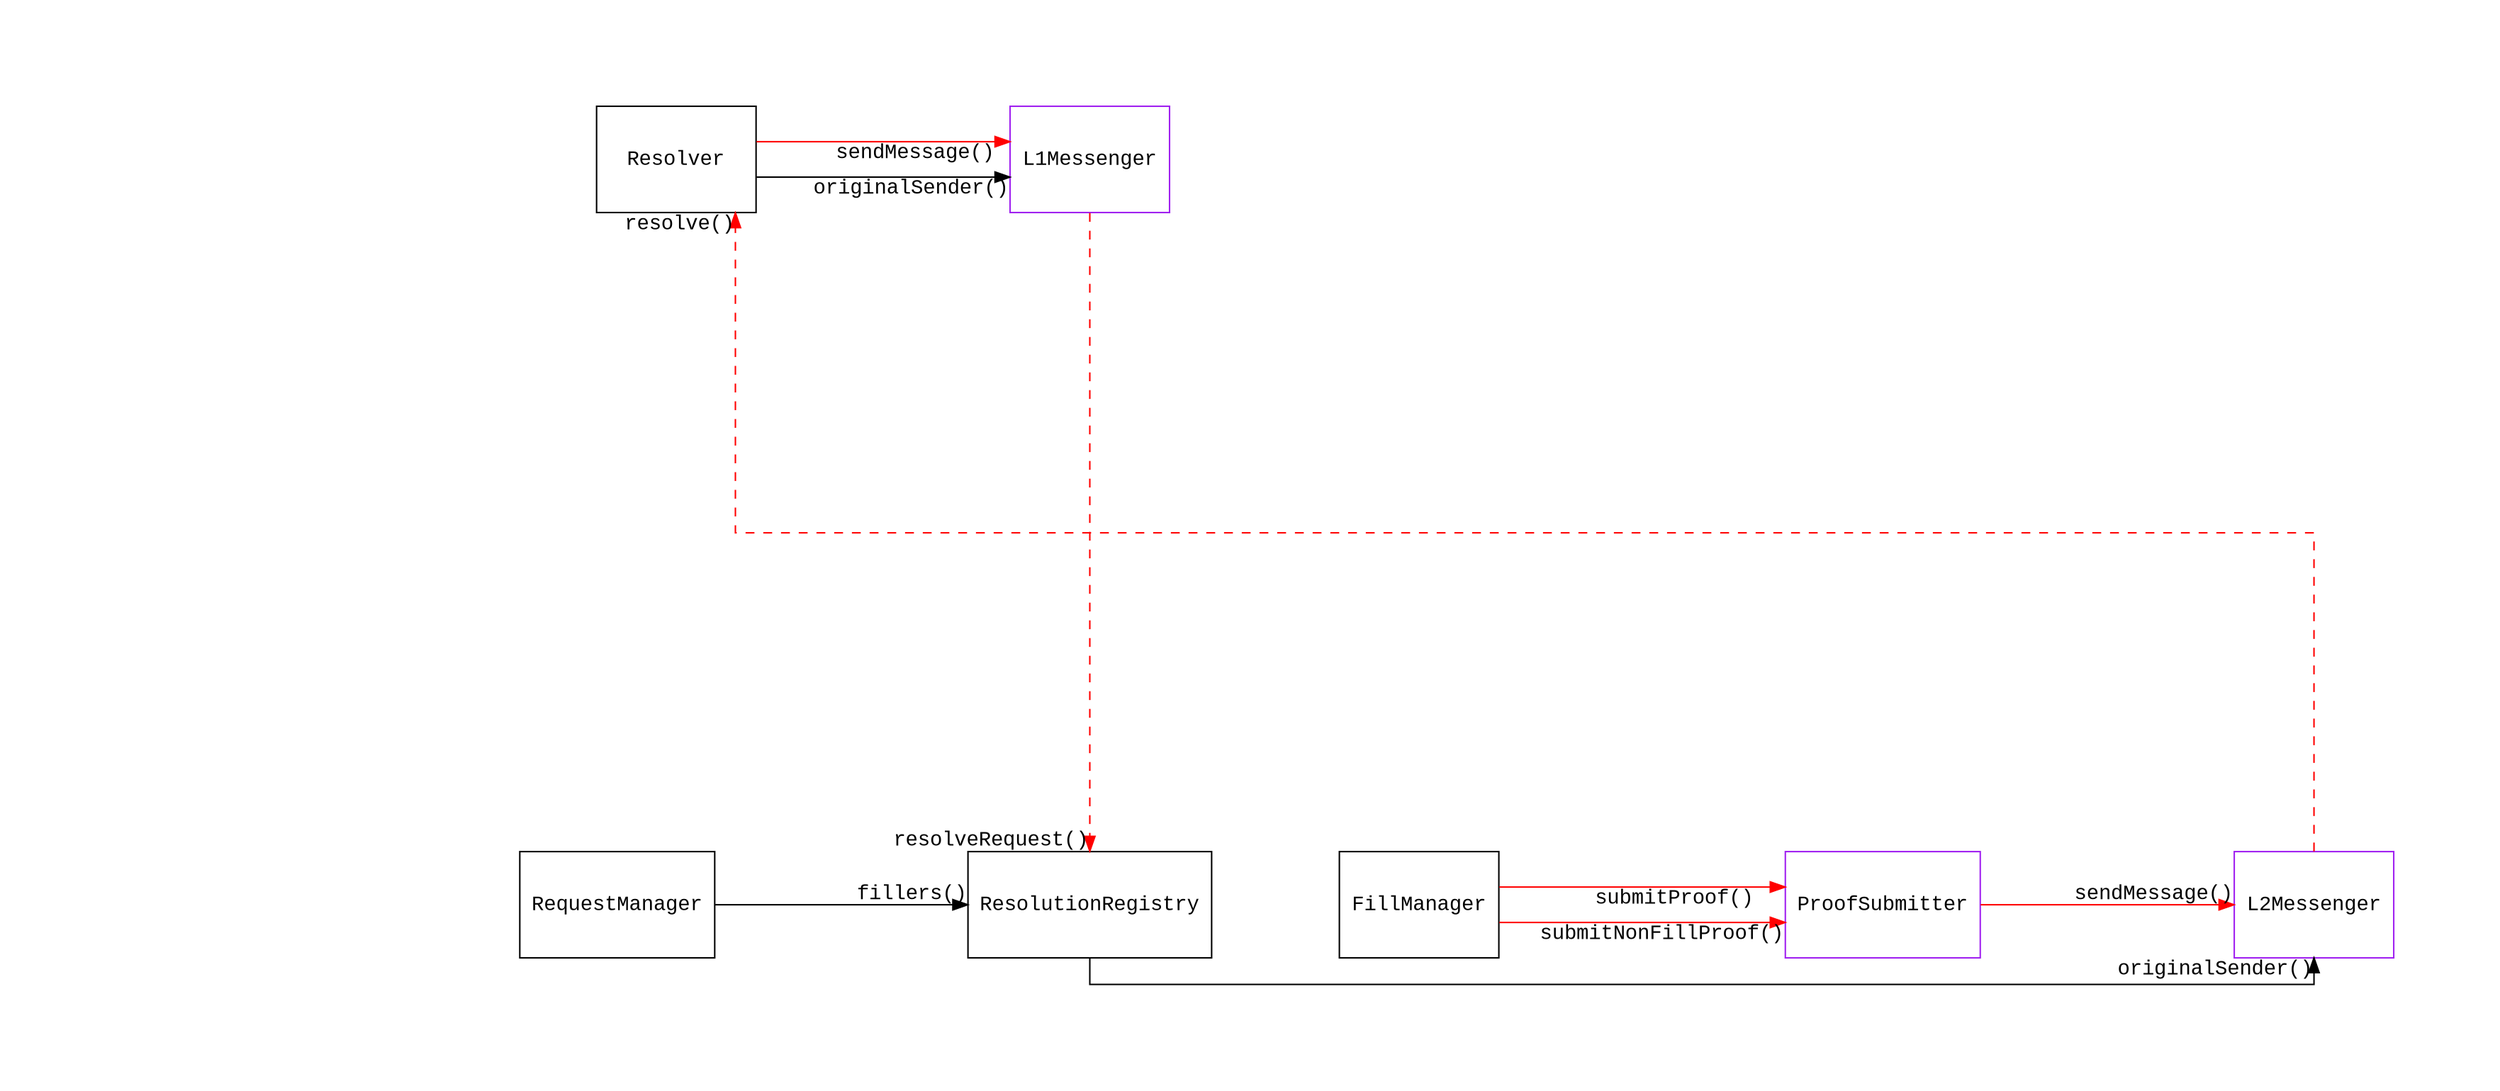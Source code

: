 digraph "Beamer contracts" {
    graph[rankdir=TD, ranksep=6, splines=ortho, nodesep=1.2, pad=1]
    node [shape=box, width=1.5, height=1, fontname="Liberation Mono"]
    edge [fontname="Liberation Mono"]
    subgraph L1 {
        rank=same
        nodesep = 1.0
        l1dummy [style=invis]
        Resolver [label="Resolver"]
        L1Messenger [label="L1Messenger", color="purple"]
        
    }
    subgraph L2 {
        graph[nodesep=1]
        rank=same
        l2dummy [style=invis]
        RequestManager [label="RequestManager"]
        FillManager [label="FillManager"]
        L2Messenger [label="L2Messenger", color="purple"]
        ProofSubmitter [label="ProofSubmitter", color="purple"]
        ResolutionRegistry [label="ResolutionRegistry", rank=2]
    }
    
    {
        # restricted calls
        edge [color=red]
        FillManager -> ProofSubmitter [label="submitProof()"]
        FillManager -> ProofSubmitter [headlabel="submitNonFillProof()"]
        ProofSubmitter ->L2Messenger [headlabel="sendMessage()"]
        Resolver -> L1Messenger [xlabel="sendMessage()"]
    }

    {
        # restricted calls crossing the L1/L2 boundary
        edge [color=red, style=dashed]
        L2Messenger -> Resolver [headlabel="resolve()"]
        L1Messenger -> ResolutionRegistry [headlabel="resolveRequest()"]
    }

    {
        # unrestricted calls
        Resolver -> L1Messenger [headlabel="originalSender()"]
        ResolutionRegistry -> L2Messenger [headlabel="originalSender()"]
        RequestManager -> ResolutionRegistry [headlabel="fillers()"]
    }
    
    l1dummy -> l2dummy [style=invis]
    l1dummy -> Resolver [style=invis]
    l2dummy -> RequestManager [style=invis]
}
